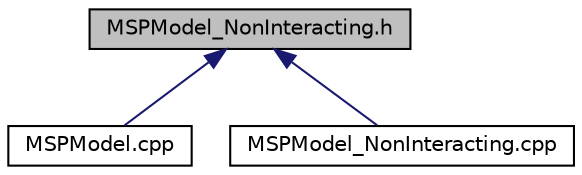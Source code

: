 digraph "MSPModel_NonInteracting.h"
{
  edge [fontname="Helvetica",fontsize="10",labelfontname="Helvetica",labelfontsize="10"];
  node [fontname="Helvetica",fontsize="10",shape=record];
  Node26 [label="MSPModel_NonInteracting.h",height=0.2,width=0.4,color="black", fillcolor="grey75", style="filled", fontcolor="black"];
  Node26 -> Node27 [dir="back",color="midnightblue",fontsize="10",style="solid",fontname="Helvetica"];
  Node27 [label="MSPModel.cpp",height=0.2,width=0.4,color="black", fillcolor="white", style="filled",URL="$d8/d6c/_m_s_p_model_8cpp.html"];
  Node26 -> Node28 [dir="back",color="midnightblue",fontsize="10",style="solid",fontname="Helvetica"];
  Node28 [label="MSPModel_NonInteracting.cpp",height=0.2,width=0.4,color="black", fillcolor="white", style="filled",URL="$d7/d2e/_m_s_p_model___non_interacting_8cpp.html"];
}
